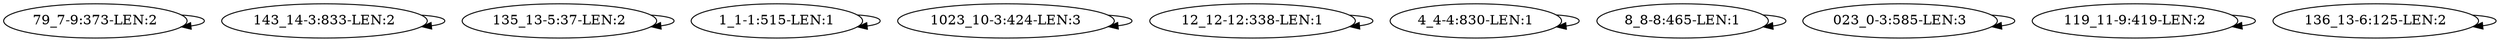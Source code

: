 digraph G {
    "79_7-9:373-LEN:2" -> "79_7-9:373-LEN:2";
    "143_14-3:833-LEN:2" -> "143_14-3:833-LEN:2";
    "135_13-5:37-LEN:2" -> "135_13-5:37-LEN:2";
    "1_1-1:515-LEN:1" -> "1_1-1:515-LEN:1";
    "1023_10-3:424-LEN:3" -> "1023_10-3:424-LEN:3";
    "12_12-12:338-LEN:1" -> "12_12-12:338-LEN:1";
    "4_4-4:830-LEN:1" -> "4_4-4:830-LEN:1";
    "8_8-8:465-LEN:1" -> "8_8-8:465-LEN:1";
    "023_0-3:585-LEN:3" -> "023_0-3:585-LEN:3";
    "119_11-9:419-LEN:2" -> "119_11-9:419-LEN:2";
    "136_13-6:125-LEN:2" -> "136_13-6:125-LEN:2";
}

